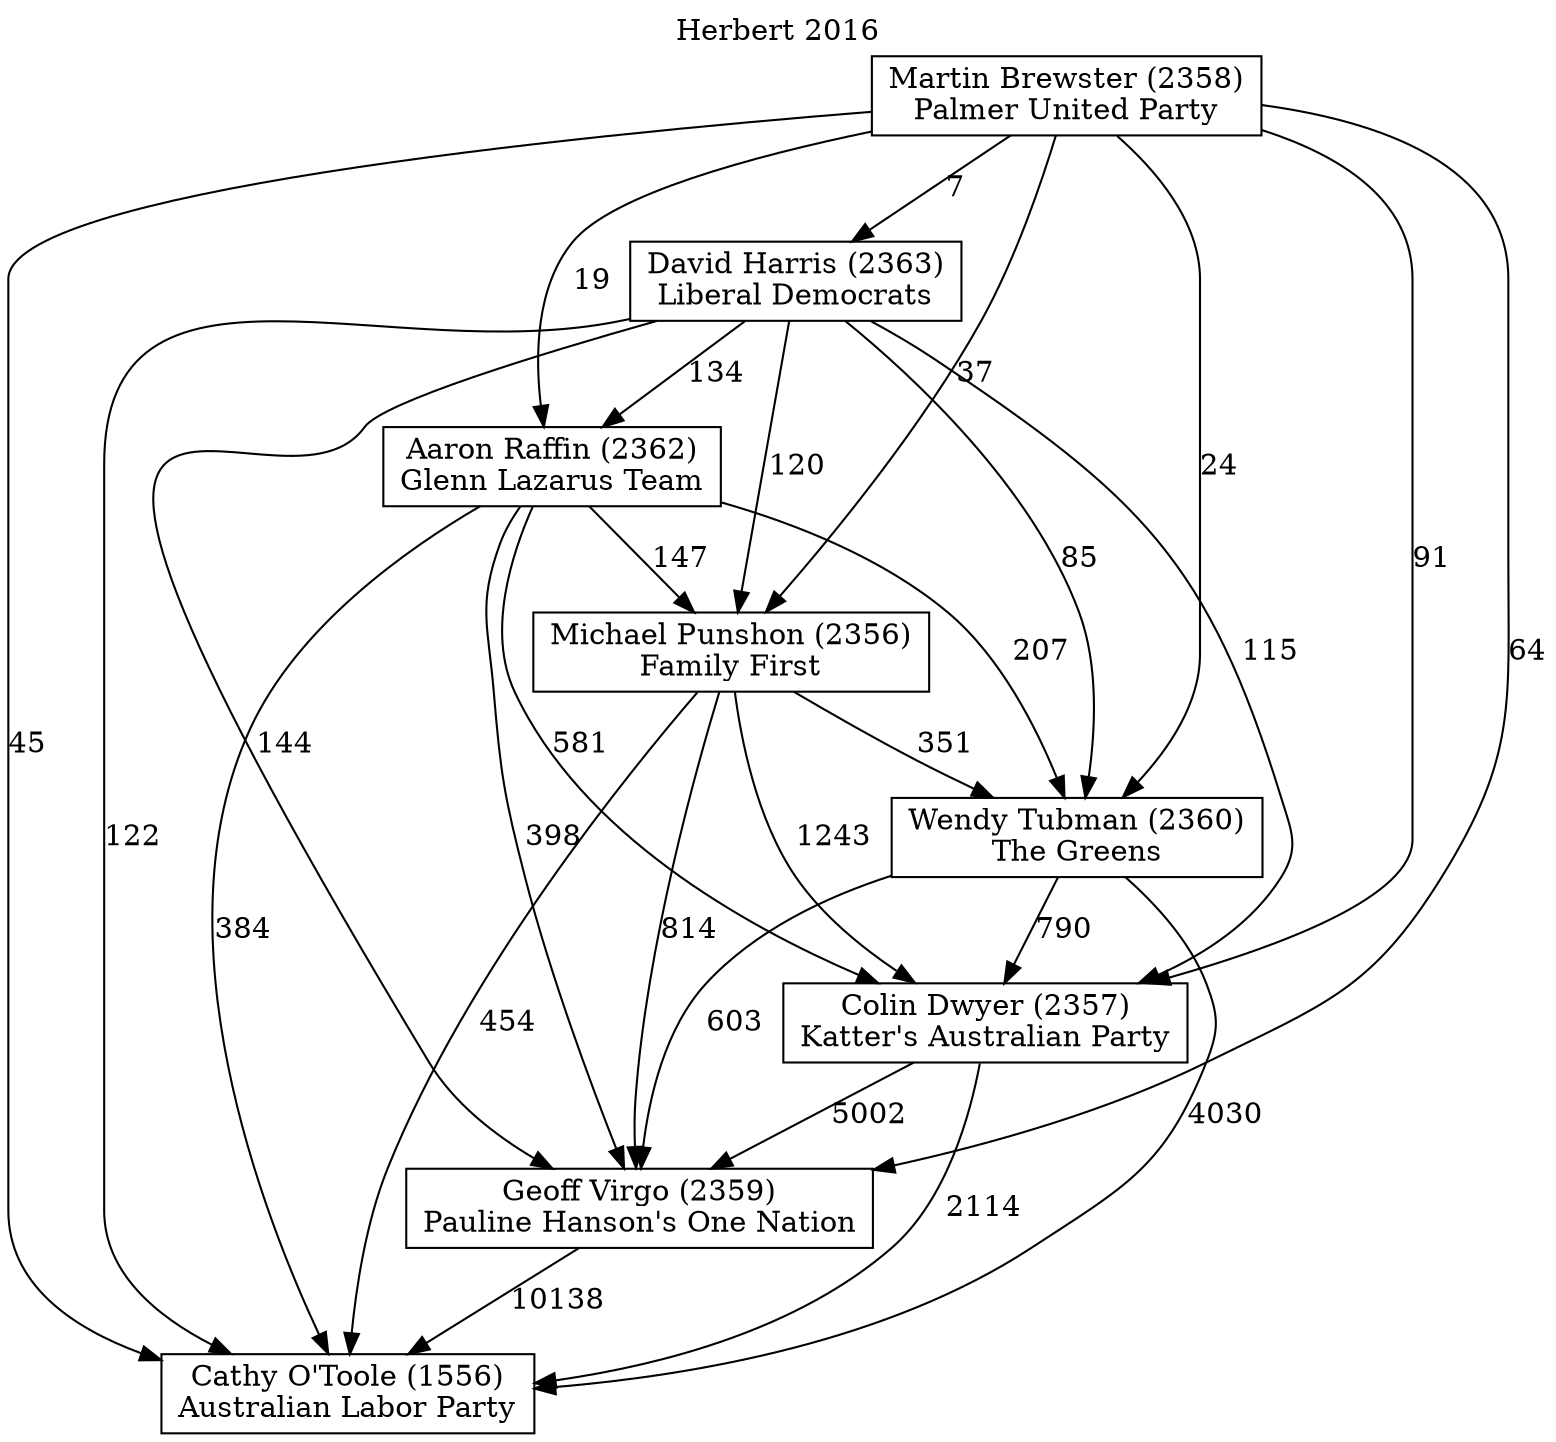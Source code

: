 // House preference flow
digraph "Cathy O'Toole (1556)_Herbert_2016" {
	graph [label="Herbert 2016" labelloc=t mclimit=10]
	node [shape=box]
	"Cathy O'Toole (1556)" [label="Cathy O'Toole (1556)
Australian Labor Party"]
	"Geoff Virgo (2359)" [label="Geoff Virgo (2359)
Pauline Hanson's One Nation"]
	"Wendy Tubman (2360)" [label="Wendy Tubman (2360)
The Greens"]
	"David Harris (2363)" [label="David Harris (2363)
Liberal Democrats"]
	"Colin Dwyer (2357)" [label="Colin Dwyer (2357)
Katter's Australian Party"]
	"Michael Punshon (2356)" [label="Michael Punshon (2356)
Family First"]
	"Martin Brewster (2358)" [label="Martin Brewster (2358)
Palmer United Party"]
	"Aaron Raffin (2362)" [label="Aaron Raffin (2362)
Glenn Lazarus Team"]
	"David Harris (2363)" -> "Cathy O'Toole (1556)" [label=122]
	"David Harris (2363)" -> "Aaron Raffin (2362)" [label=134]
	"David Harris (2363)" -> "Colin Dwyer (2357)" [label=115]
	"Michael Punshon (2356)" -> "Colin Dwyer (2357)" [label=1243]
	"Martin Brewster (2358)" -> "Wendy Tubman (2360)" [label=24]
	"Martin Brewster (2358)" -> "Aaron Raffin (2362)" [label=19]
	"Aaron Raffin (2362)" -> "Michael Punshon (2356)" [label=147]
	"Martin Brewster (2358)" -> "Michael Punshon (2356)" [label=37]
	"Colin Dwyer (2357)" -> "Cathy O'Toole (1556)" [label=2114]
	"Michael Punshon (2356)" -> "Geoff Virgo (2359)" [label=814]
	"David Harris (2363)" -> "Wendy Tubman (2360)" [label=85]
	"Michael Punshon (2356)" -> "Cathy O'Toole (1556)" [label=454]
	"Geoff Virgo (2359)" -> "Cathy O'Toole (1556)" [label=10138]
	"Aaron Raffin (2362)" -> "Cathy O'Toole (1556)" [label=384]
	"Wendy Tubman (2360)" -> "Cathy O'Toole (1556)" [label=4030]
	"Martin Brewster (2358)" -> "Colin Dwyer (2357)" [label=91]
	"David Harris (2363)" -> "Michael Punshon (2356)" [label=120]
	"Aaron Raffin (2362)" -> "Geoff Virgo (2359)" [label=398]
	"Wendy Tubman (2360)" -> "Colin Dwyer (2357)" [label=790]
	"Martin Brewster (2358)" -> "Cathy O'Toole (1556)" [label=45]
	"Aaron Raffin (2362)" -> "Colin Dwyer (2357)" [label=581]
	"Michael Punshon (2356)" -> "Wendy Tubman (2360)" [label=351]
	"Wendy Tubman (2360)" -> "Geoff Virgo (2359)" [label=603]
	"David Harris (2363)" -> "Geoff Virgo (2359)" [label=144]
	"Martin Brewster (2358)" -> "Geoff Virgo (2359)" [label=64]
	"Martin Brewster (2358)" -> "David Harris (2363)" [label=7]
	"Aaron Raffin (2362)" -> "Wendy Tubman (2360)" [label=207]
	"Colin Dwyer (2357)" -> "Geoff Virgo (2359)" [label=5002]
}
